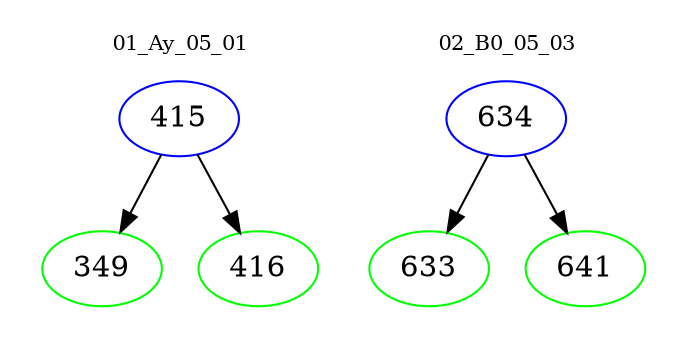 digraph{
subgraph cluster_0 {
color = white
label = "01_Ay_05_01";
fontsize=10;
T0_415 [label="415", color="blue"]
T0_415 -> T0_349 [color="black"]
T0_349 [label="349", color="green"]
T0_415 -> T0_416 [color="black"]
T0_416 [label="416", color="green"]
}
subgraph cluster_1 {
color = white
label = "02_B0_05_03";
fontsize=10;
T1_634 [label="634", color="blue"]
T1_634 -> T1_633 [color="black"]
T1_633 [label="633", color="green"]
T1_634 -> T1_641 [color="black"]
T1_641 [label="641", color="green"]
}
}
